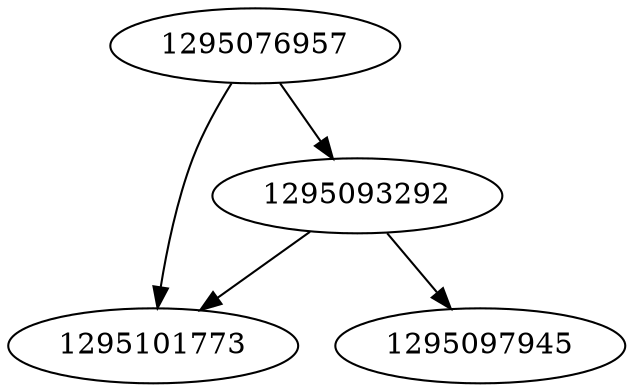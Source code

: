 strict digraph  {
1295097945;
1295076957;
1295101773;
1295093292;
1295076957 -> 1295101773;
1295076957 -> 1295093292;
1295093292 -> 1295101773;
1295093292 -> 1295097945;
}

